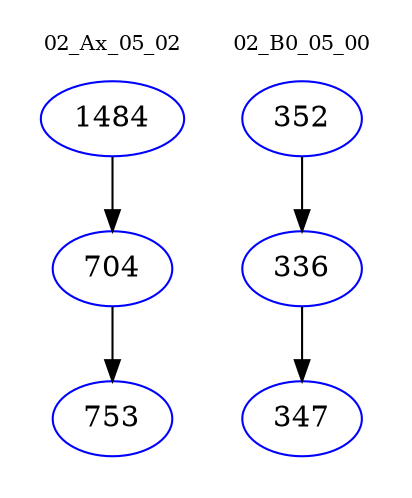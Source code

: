 digraph{
subgraph cluster_0 {
color = white
label = "02_Ax_05_02";
fontsize=10;
T0_1484 [label="1484", color="blue"]
T0_1484 -> T0_704 [color="black"]
T0_704 [label="704", color="blue"]
T0_704 -> T0_753 [color="black"]
T0_753 [label="753", color="blue"]
}
subgraph cluster_1 {
color = white
label = "02_B0_05_00";
fontsize=10;
T1_352 [label="352", color="blue"]
T1_352 -> T1_336 [color="black"]
T1_336 [label="336", color="blue"]
T1_336 -> T1_347 [color="black"]
T1_347 [label="347", color="blue"]
}
}
